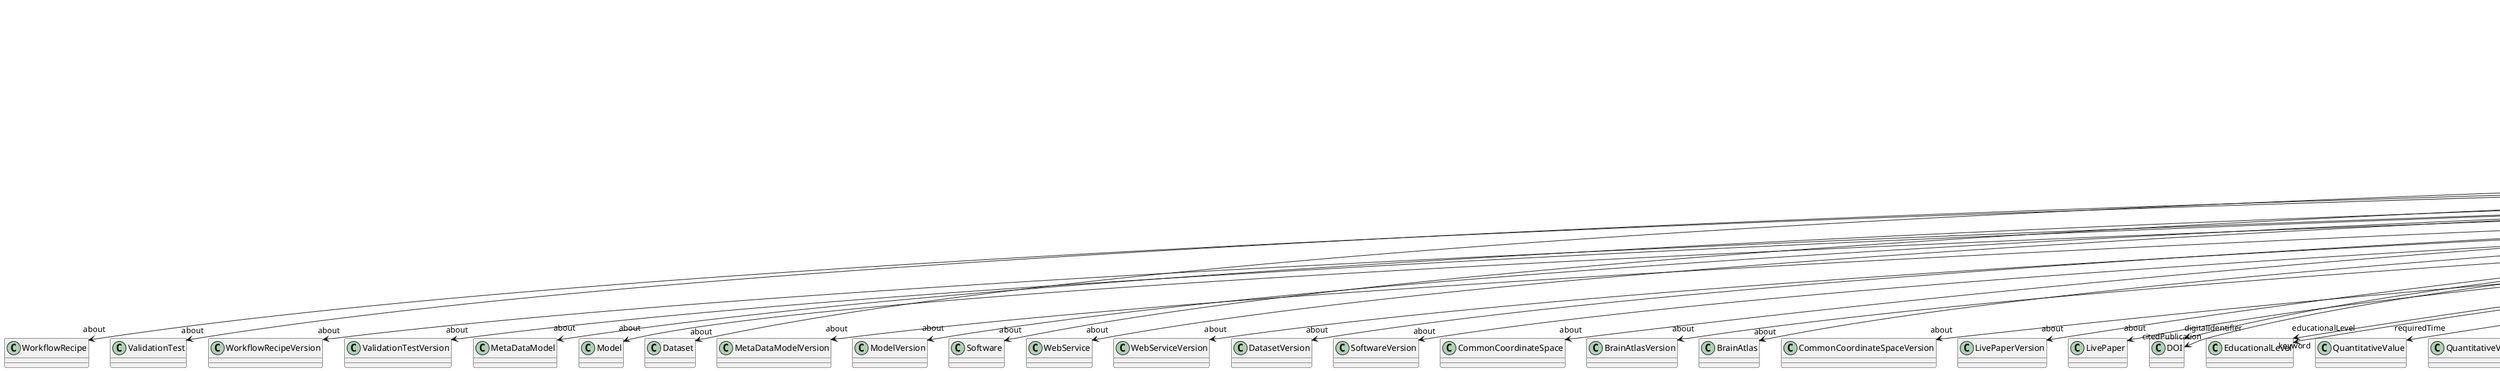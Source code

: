 @startuml
class LearningResource {
+about
+digitalIdentifier
+educationalLevel
+learningOutcome
+prerequisite
+requiredTime
+type
+abstract
+author
+citedPublication
+copyright
+creationDate
+custodian
+editor
+funding
+IRI
+keyword
+license
+modificationDate
+name
+publicationDate
+publisher
+versionIdentifier

}
LearningResource -d-> "about" WorkflowRecipe
LearningResource -d-> "about" ValidationTest
LearningResource -d-> "about" WorkflowRecipeVersion
LearningResource -d-> "about" ValidationTestVersion
LearningResource -d-> "about" MetaDataModel
LearningResource -d-> "about" Model
LearningResource -d-> "about" Dataset
LearningResource -d-> "about" MetaDataModelVersion
LearningResource -d-> "about" ModelVersion
LearningResource -d-> "about" Software
LearningResource -d-> "about" WebService
LearningResource -d-> "about" WebServiceVersion
LearningResource -d-> "about" DatasetVersion
LearningResource -d-> "about" SoftwareVersion
LearningResource -d-> "about" CommonCoordinateSpace
LearningResource -d-> "about" BrainAtlasVersion
LearningResource -d-> "about" BrainAtlas
LearningResource -d-> "about" CommonCoordinateSpaceVersion
LearningResource -d-> "about" LivePaperVersion
LearningResource -d-> "about" LivePaper
LearningResource -d-> "digitalIdentifier" DOI
LearningResource -d-> "educationalLevel" EducationalLevel
LearningResource -d-> "requiredTime" QuantitativeValue
LearningResource -d-> "requiredTime" QuantitativeValueRange
LearningResource -d-> "type" LearningResourceType
LearningResource -d-> "author" Consortium
LearningResource -d-> "author" Organization
LearningResource -d-> "author" Person
LearningResource -d-> "citedPublication" DOI
LearningResource -d-> "citedPublication" ISBN
LearningResource -d-> "copyright" Copyright
LearningResource -d-> "custodian" Consortium
LearningResource -d-> "custodian" Organization
LearningResource -d-> "custodian" Person
LearningResource -d-> "editor" Person
LearningResource -d-> "funding" Funding
LearningResource -d-> "keyword" OrganismSystem
LearningResource -d-> "keyword" AnatomicalPlane
LearningResource -d-> "keyword" DeviceType
LearningResource -d-> "keyword" AnnotationType
LearningResource -d-> "keyword" OpticalStimulusType
LearningResource -d-> "keyword" TactileStimulusType
LearningResource -d-> "keyword" ExperimentalApproach
LearningResource -d-> "keyword" CellType
LearningResource -d-> "keyword" Laterality
LearningResource -d-> "keyword" MetaDataModelType
LearningResource -d-> "keyword" FileUsageRole
LearningResource -d-> "keyword" OperatingDevice
LearningResource -d-> "keyword" BreedingType
LearningResource -d-> "keyword" PatchClampVariation
LearningResource -d-> "keyword" TermSuggestion
LearningResource -d-> "keyword" AnnotationCriteriaType
LearningResource -d-> "keyword" GustatoryStimulusType
LearningResource -d-> "keyword" DifferenceMeasure
LearningResource -d-> "keyword" UnitOfMeasurement
LearningResource -d-> "keyword" UBERONParcellation
LearningResource -d-> "keyword" OrganismSubstance
LearningResource -d-> "keyword" ContributionType
LearningResource -d-> "keyword" OlfactoryStimulusType
LearningResource -d-> "keyword" Species
LearningResource -d-> "keyword" QualitativeOverlap
LearningResource -d-> "keyword" CranialWindowReinforcementType
LearningResource -d-> "keyword" ElectricalStimulusType
LearningResource -d-> "keyword" SoftwareFeature
LearningResource -d-> "keyword" Handedness
LearningResource -d-> "keyword" ModelAbstractionLevel
LearningResource -d-> "keyword" TissueSampleAttribute
LearningResource -d-> "keyword" Language
LearningResource -d-> "keyword" AnatomicalAxesOrientation
LearningResource -d-> "keyword" CriteriaQualityType
LearningResource -d-> "keyword" DiseaseModel
LearningResource -d-> "keyword" EducationalLevel
LearningResource -d-> "keyword" SoftwareApplicationCategory
LearningResource -d-> "keyword" ProductAccessibility
LearningResource -d-> "keyword" BiologicalSex
LearningResource -d-> "keyword" StimulationTechnique
LearningResource -d-> "keyword" ModelScope
LearningResource -d-> "keyword" GeneticStrainType
LearningResource -d-> "keyword" OperatingSystem
LearningResource -d-> "keyword" DataType
LearningResource -d-> "keyword" SemanticDataType
LearningResource -d-> "keyword" EthicsAssessment
LearningResource -d-> "keyword" MolecularEntity
LearningResource -d-> "keyword" ProgrammingLanguage
LearningResource -d-> "keyword" LearningResourceType
LearningResource -d-> "keyword" CellCultureType
LearningResource -d-> "keyword" Technique
LearningResource -d-> "keyword" FileBundleGrouping
LearningResource -d-> "keyword" StimulationApproach
LearningResource -d-> "keyword" VisualStimulusType
LearningResource -d-> "keyword" AtlasType
LearningResource -d-> "keyword" Terminology
LearningResource -d-> "keyword" SubjectAttribute
LearningResource -d-> "keyword" TissueSampleType
LearningResource -d-> "keyword" Disease
LearningResource -d-> "keyword" PreparationType
LearningResource -d-> "keyword" MeasuredQuantity
LearningResource -d-> "keyword" AuditoryStimulusType
LearningResource -d-> "keyword" SetupType
LearningResource -d-> "keyword" Service
LearningResource -d-> "keyword" BiologicalOrder
LearningResource -d-> "keyword" FileRepositoryType
LearningResource -d-> "keyword" CranialWindowConstructionType
LearningResource -d-> "keyword" Organ
LearningResource -d-> "keyword" SubcellularEntity
LearningResource -d-> "keyword" ActionStatusType
LearningResource -d-> "keyword" AgeCategory
LearningResource -d-> "keyword" ChemicalMixtureType
LearningResource -d-> "keyword" TypeOfUncertainty
LearningResource -d-> "license" License
LearningResource -d-> "publisher" Consortium
LearningResource -d-> "publisher" Organization
LearningResource -d-> "publisher" Person

@enduml